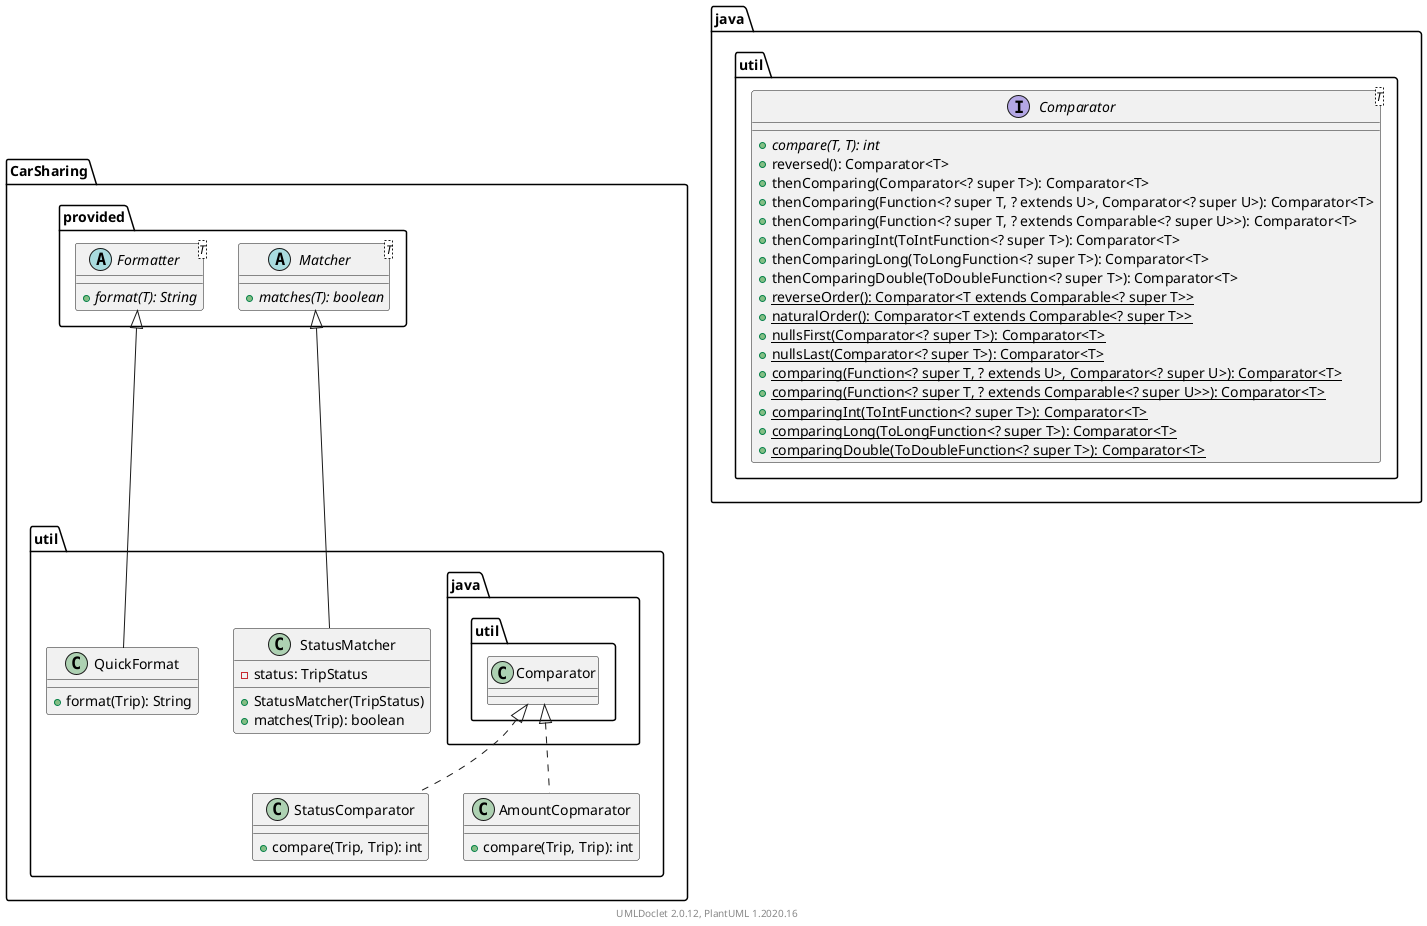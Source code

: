@startuml
    namespace CarSharing.util {

        class StatusComparator [[StatusComparator.html]] {
            +compare(Trip, Trip): int
        }

        class StatusMatcher [[StatusMatcher.html]] {
            -status: TripStatus
            +StatusMatcher(TripStatus)
            +matches(Trip): boolean
        }

        class QuickFormat [[QuickFormat.html]] {
            +format(Trip): String
        }

        class AmountCopmarator [[AmountCopmarator.html]] {
            +compare(Trip, Trip): int
        }

        java.util.Comparator <|.. StatusComparator
        CarSharing.provided.Matcher <|-- StatusMatcher
        CarSharing.provided.Formatter <|-- QuickFormat
        java.util.Comparator <|.. AmountCopmarator
    }

    namespace java.util {
        interface Comparator<T> {
            {abstract} +compare(T, T): int
            +reversed(): Comparator<T>
            +thenComparing(Comparator<? super T>): Comparator<T>
            +thenComparing(Function<? super T, ? extends U>, Comparator<? super U>): Comparator<T>
            +thenComparing(Function<? super T, ? extends Comparable<? super U>>): Comparator<T>
            +thenComparingInt(ToIntFunction<? super T>): Comparator<T>
            +thenComparingLong(ToLongFunction<? super T>): Comparator<T>
            +thenComparingDouble(ToDoubleFunction<? super T>): Comparator<T>
            {static} +reverseOrder(): Comparator<T extends Comparable<? super T>>
            {static} +naturalOrder(): Comparator<T extends Comparable<? super T>>
            {static} +nullsFirst(Comparator<? super T>): Comparator<T>
            {static} +nullsLast(Comparator<? super T>): Comparator<T>
            {static} +comparing(Function<? super T, ? extends U>, Comparator<? super U>): Comparator<T>
            {static} +comparing(Function<? super T, ? extends Comparable<? super U>>): Comparator<T>
            {static} +comparingInt(ToIntFunction<? super T>): Comparator<T>
            {static} +comparingLong(ToLongFunction<? super T>): Comparator<T>
            {static} +comparingDouble(ToDoubleFunction<? super T>): Comparator<T>
        }
    }

    namespace CarSharing.provided {
        abstract class Matcher<T> [[../provided/Matcher.html]] {
            {abstract} +matches(T): boolean
        }
        abstract class Formatter<T> [[../provided/Formatter.html]] {
            {abstract} +format(T): String
        }
    }

    center footer UMLDoclet 2.0.12, PlantUML 1.2020.16
@enduml
